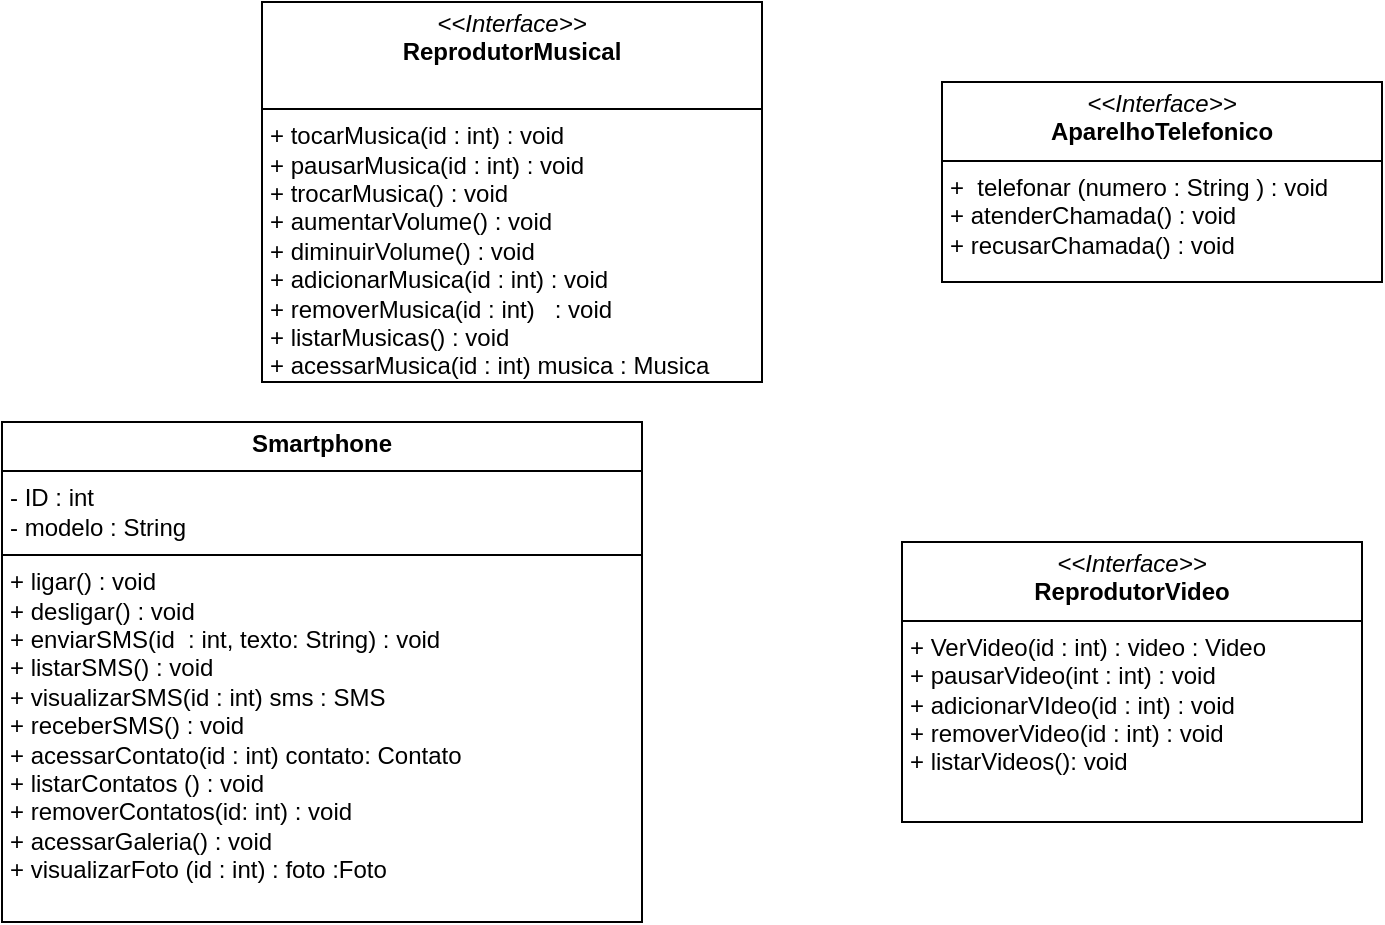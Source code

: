 <mxfile version="26.1.3">
  <diagram name="Página-1" id="zN9N0iIb39luESKFqYf0">
    <mxGraphModel dx="1434" dy="746" grid="1" gridSize="10" guides="1" tooltips="1" connect="1" arrows="1" fold="1" page="1" pageScale="1" pageWidth="827" pageHeight="1169" math="0" shadow="0">
      <root>
        <object label="" modelo="String" id="0">
          <mxCell />
        </object>
        <mxCell id="1" parent="0" />
        <mxCell id="fImHRE3673AUeFeMs1Ic-6" value="&lt;p style=&quot;margin:0px;margin-top:4px;text-align:center;&quot;&gt;&lt;b&gt;Smartphone&lt;/b&gt;&lt;/p&gt;&lt;hr size=&quot;1&quot; style=&quot;border-style:solid;&quot;&gt;&lt;p style=&quot;margin:0px;margin-left:4px;&quot;&gt;- ID : int&lt;/p&gt;&lt;p style=&quot;margin:0px;margin-left:4px;&quot;&gt;&lt;span style=&quot;background-color: transparent; color: light-dark(rgb(0, 0, 0), rgb(255, 255, 255));&quot;&gt;- modelo : String&lt;/span&gt;&lt;/p&gt;&lt;hr size=&quot;1&quot; style=&quot;border-style:solid;&quot;&gt;&lt;p style=&quot;margin:0px;margin-left:4px;&quot;&gt;+ ligar() : void&lt;/p&gt;&lt;p style=&quot;margin:0px;margin-left:4px;&quot;&gt;+ desligar() : void&lt;/p&gt;&lt;p style=&quot;margin: 0px 0px 0px 4px;&quot;&gt;&lt;span style=&quot;background-color: transparent; color: light-dark(rgb(0, 0, 0), rgb(255, 255, 255));&quot;&gt;+ enviarSMS(id&amp;nbsp; : int, texto: String) : void&lt;/span&gt;&lt;/p&gt;&lt;p style=&quot;margin: 0px 0px 0px 4px;&quot;&gt;&lt;span style=&quot;background-color: transparent; color: light-dark(rgb(0, 0, 0), rgb(255, 255, 255));&quot;&gt;+ listarSMS() : void&lt;/span&gt;&lt;/p&gt;&lt;p style=&quot;margin: 0px 0px 0px 4px;&quot;&gt;&lt;span style=&quot;background-color: transparent; color: light-dark(rgb(0, 0, 0), rgb(255, 255, 255));&quot;&gt;+ visualizarSMS(id : int) sms : SMS&lt;/span&gt;&lt;/p&gt;&lt;p style=&quot;margin: 0px 0px 0px 4px;&quot;&gt;&lt;span style=&quot;background-color: transparent; color: light-dark(rgb(0, 0, 0), rgb(255, 255, 255));&quot;&gt;+ receberSMS() : void&lt;/span&gt;&lt;/p&gt;&lt;p style=&quot;margin: 0px 0px 0px 4px;&quot;&gt;&lt;span style=&quot;background-color: transparent; color: light-dark(rgb(0, 0, 0), rgb(255, 255, 255));&quot;&gt;+ acessarContato(id : int) contato: Contato&amp;nbsp;&lt;/span&gt;&lt;/p&gt;&lt;p style=&quot;margin:0px;margin-left:4px;&quot;&gt;+ listarContatos () : void&lt;/p&gt;&lt;p style=&quot;margin:0px;margin-left:4px;&quot;&gt;+ removerContatos(id: int) : void&lt;/p&gt;&lt;p style=&quot;margin:0px;margin-left:4px;&quot;&gt;+ acessarGaleria() : void&lt;/p&gt;&lt;p style=&quot;margin:0px;margin-left:4px;&quot;&gt;+ visualizarFoto (id : int) : foto :Foto&lt;/p&gt;" style="verticalAlign=top;align=left;overflow=fill;html=1;whiteSpace=wrap;" vertex="1" parent="1">
          <mxGeometry x="10" y="410" width="320" height="250" as="geometry" />
        </mxCell>
        <mxCell id="fImHRE3673AUeFeMs1Ic-8" value="&lt;p style=&quot;margin:0px;margin-top:4px;text-align:center;&quot;&gt;&lt;i&gt;&amp;lt;&amp;lt;Interface&amp;gt;&amp;gt;&lt;/i&gt;&lt;br&gt;&lt;b&gt;ReprodutorMusical&lt;/b&gt;&lt;/p&gt;&lt;p style=&quot;margin:0px;margin-left:4px;&quot;&gt;&lt;br&gt;&lt;/p&gt;&lt;hr size=&quot;1&quot; style=&quot;border-style:solid;&quot;&gt;&lt;p style=&quot;margin:0px;margin-left:4px;&quot;&gt;+ tocarMusica(id : int) : void&lt;br&gt;+ pausarMusica(id : int) : void&lt;/p&gt;&lt;p style=&quot;margin:0px;margin-left:4px;&quot;&gt;+ trocarMusica() : void&lt;/p&gt;&lt;p style=&quot;margin:0px;margin-left:4px;&quot;&gt;+ aumentarVolume() : void&lt;/p&gt;&lt;p style=&quot;margin:0px;margin-left:4px;&quot;&gt;+ diminuirVolume() : void&lt;/p&gt;&lt;p style=&quot;margin:0px;margin-left:4px;&quot;&gt;+ adicionarMusica(id : int) : void&lt;/p&gt;&lt;p style=&quot;margin:0px;margin-left:4px;&quot;&gt;+ removerMusica(id : int)&amp;nbsp; &amp;nbsp;: void&lt;/p&gt;&lt;p style=&quot;margin:0px;margin-left:4px;&quot;&gt;+ listarMusicas() : void&lt;/p&gt;&lt;p style=&quot;margin:0px;margin-left:4px;&quot;&gt;+ acessarMusica(id : int) musica : Musica&lt;/p&gt;" style="verticalAlign=top;align=left;overflow=fill;html=1;whiteSpace=wrap;" vertex="1" parent="1">
          <mxGeometry x="140" y="200" width="250" height="190" as="geometry" />
        </mxCell>
        <mxCell id="fImHRE3673AUeFeMs1Ic-9" value="&lt;p style=&quot;margin:0px;margin-top:4px;text-align:center;&quot;&gt;&lt;i&gt;&amp;lt;&amp;lt;Interface&amp;gt;&amp;gt;&lt;/i&gt;&lt;br&gt;&lt;b&gt;AparelhoTelefonico&lt;/b&gt;&lt;/p&gt;&lt;hr size=&quot;1&quot; style=&quot;border-style:solid;&quot;&gt;&lt;p style=&quot;margin:0px;margin-left:4px;&quot;&gt;&lt;/p&gt;&lt;p style=&quot;margin:0px;margin-left:4px;&quot;&gt;&lt;span style=&quot;background-color: transparent; color: light-dark(rgb(0, 0, 0), rgb(255, 255, 255));&quot;&gt;+&amp;nbsp; telefonar (numero : String ) : void&lt;/span&gt;&lt;br&gt;&lt;/p&gt;&lt;p style=&quot;margin:0px;margin-left:4px;&quot;&gt;&lt;span style=&quot;background-color: transparent; color: light-dark(rgb(0, 0, 0), rgb(255, 255, 255));&quot;&gt;+ atenderChamada() : void&lt;/span&gt;&lt;/p&gt;&lt;p style=&quot;margin:0px;margin-left:4px;&quot;&gt;&lt;span style=&quot;background-color: transparent; color: light-dark(rgb(0, 0, 0), rgb(255, 255, 255));&quot;&gt;+ recusarChamada() : void&lt;/span&gt;&lt;/p&gt;&lt;p style=&quot;margin:0px;margin-left:4px;&quot;&gt;&lt;br&gt;&lt;/p&gt;&lt;p style=&quot;margin:0px;margin-left:4px;&quot;&gt;&lt;br&gt;&lt;/p&gt;" style="verticalAlign=top;align=left;overflow=fill;html=1;whiteSpace=wrap;" vertex="1" parent="1">
          <mxGeometry x="480" y="240" width="220" height="100" as="geometry" />
        </mxCell>
        <mxCell id="fImHRE3673AUeFeMs1Ic-11" value="&lt;p style=&quot;margin:0px;margin-top:4px;text-align:center;&quot;&gt;&lt;i&gt;&amp;lt;&amp;lt;Interface&amp;gt;&amp;gt;&lt;/i&gt;&lt;br&gt;&lt;b&gt;ReprodutorVideo&lt;/b&gt;&lt;/p&gt;&lt;hr size=&quot;1&quot; style=&quot;border-style:solid;&quot;&gt;&lt;p style=&quot;margin:0px;margin-left:4px;&quot;&gt;+ VerVideo(id : int) : video : Video&lt;/p&gt;&lt;p style=&quot;margin:0px;margin-left:4px;&quot;&gt;+ pausarVideo(int : int) : void&lt;br&gt;+ adicionarVIdeo(id : int) : void&lt;/p&gt;&lt;p style=&quot;margin:0px;margin-left:4px;&quot;&gt;+ removerVideo(id : int) : void&lt;/p&gt;&lt;p style=&quot;margin:0px;margin-left:4px;&quot;&gt;+ listarVideos(): void&lt;/p&gt;" style="verticalAlign=top;align=left;overflow=fill;html=1;whiteSpace=wrap;" vertex="1" parent="1">
          <mxGeometry x="460" y="470" width="230" height="140" as="geometry" />
        </mxCell>
      </root>
    </mxGraphModel>
  </diagram>
</mxfile>
